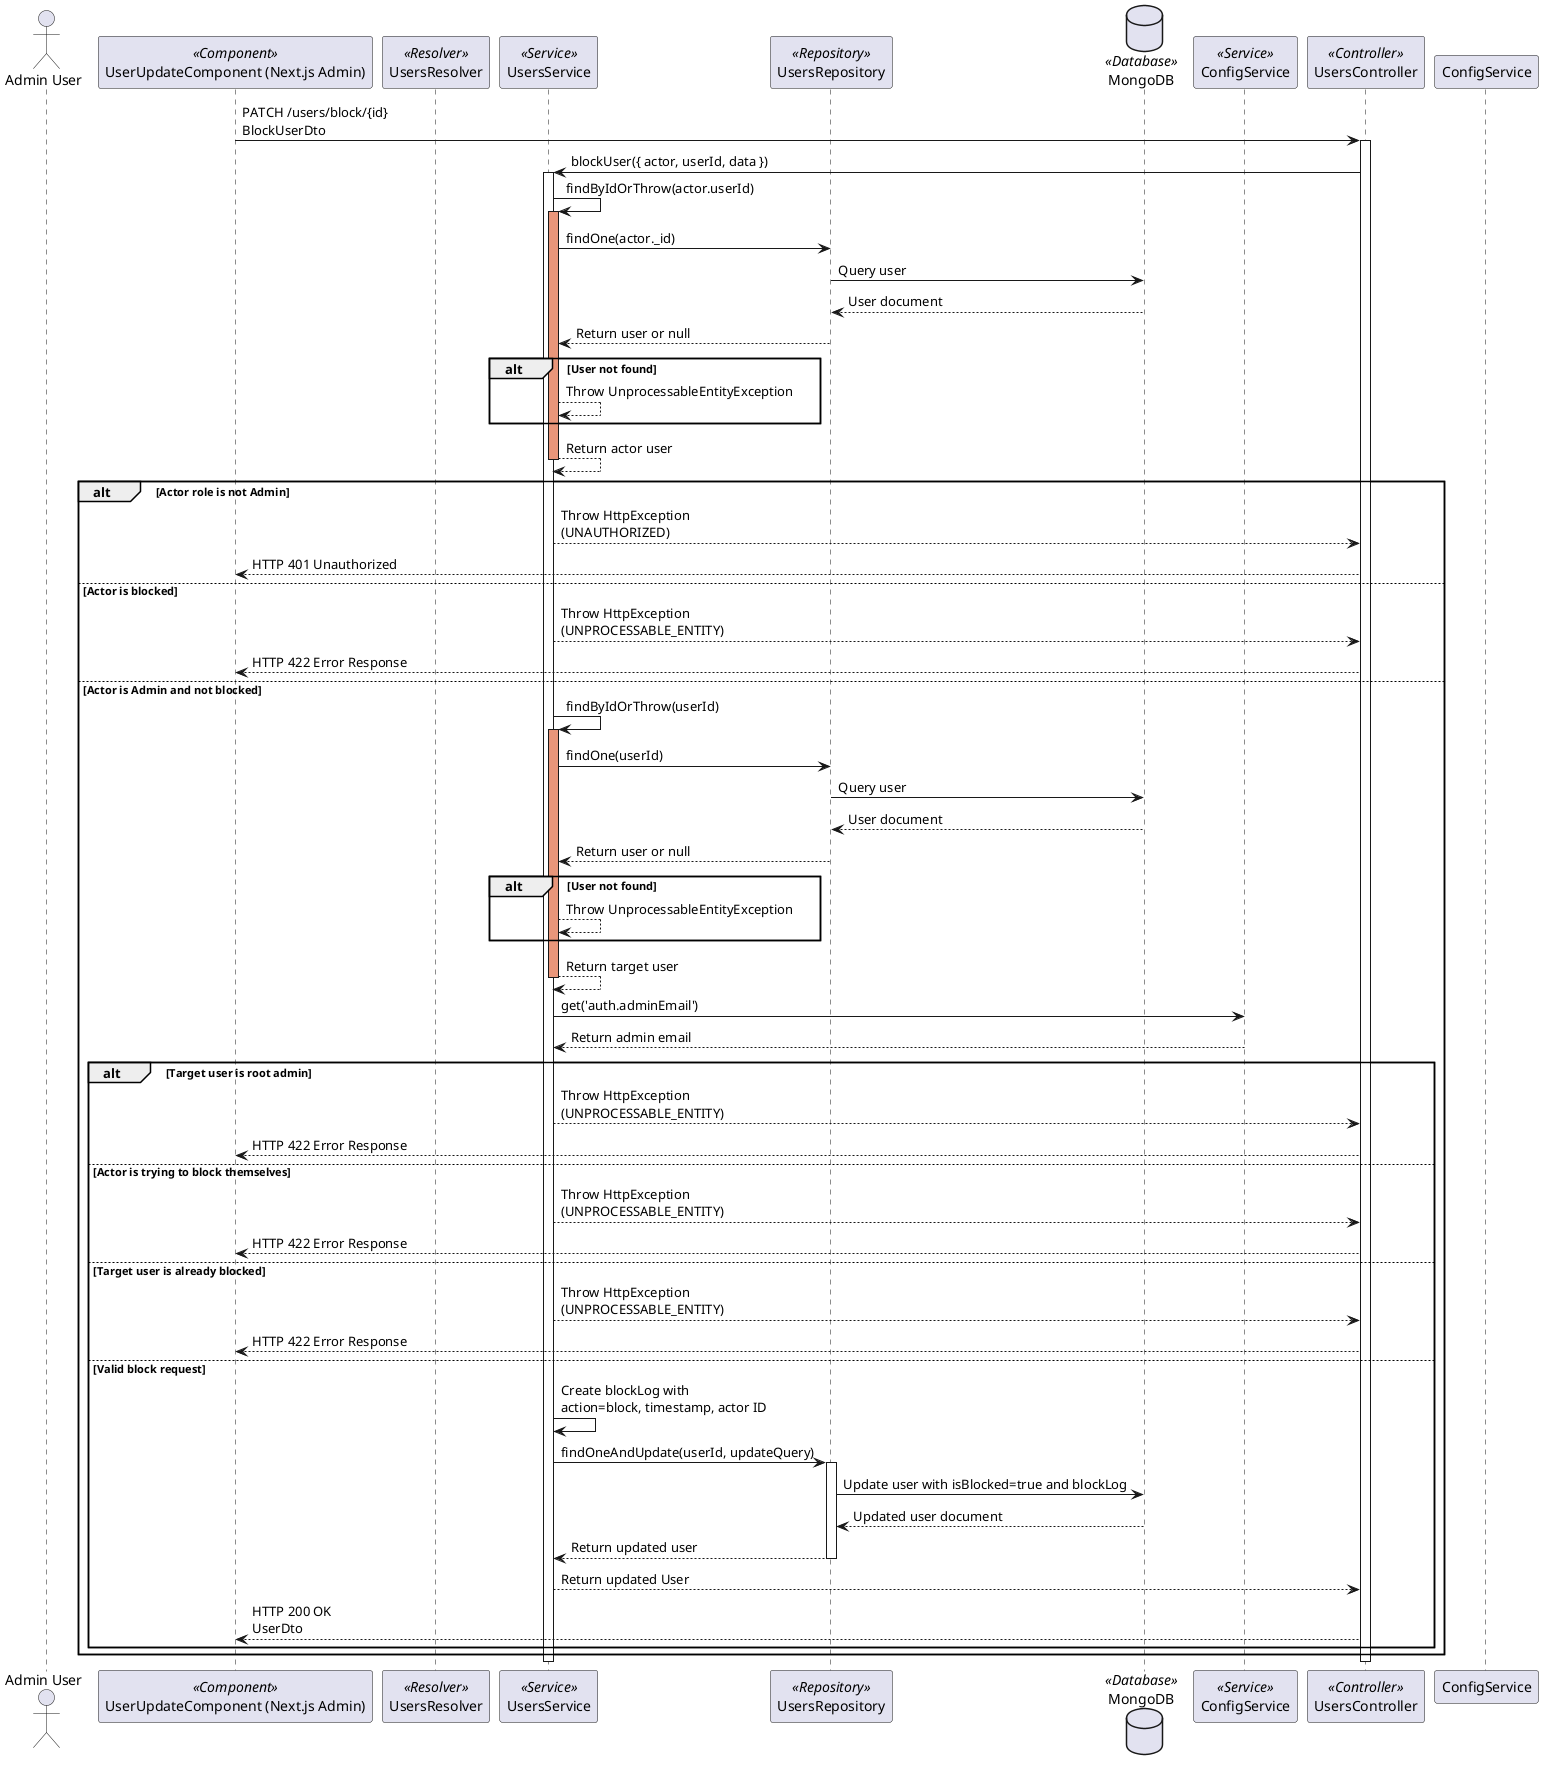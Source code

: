 @startuml User Block Flow

actor "Admin User" as adminUser
participant "UserUpdateComponent (Next.js Admin)" as userUpdateComponent <<Component>>
participant "UsersResolver" as usersResolver <<Resolver>>
participant "UsersService" as usersService <<Service>>
participant "UsersRepository" as usersRepository <<Repository>>
database "MongoDB" as mongoDB <<Database>>
participant "ConfigService" as configService <<Service>>
participant "UsersController" as usersController <<Controller>>



participant "ConfigService" as ConfigService

userUpdateComponent -> usersController: PATCH /users/block/{id}\nBlockUserDto
activate usersController

usersController -> usersService: blockUser({ actor, userId, data })
activate usersService

usersService -> usersService: findByIdOrThrow(actor.userId)
activate usersService #DarkSalmon
usersService -> usersRepository: findOne(actor._id)
usersRepository -> mongoDB: Query user
mongoDB --> usersRepository: User document
usersRepository --> usersService: Return user or null
alt User not found
    usersService --> usersService: Throw UnprocessableEntityException
end
usersService --> usersService: Return actor user
deactivate usersService

alt Actor role is not Admin
    usersService --> usersController: Throw HttpException\n(UNAUTHORIZED)
    usersController --> userUpdateComponent: HTTP 401 Unauthorized
else Actor is blocked
    usersService --> usersController: Throw HttpException\n(UNPROCESSABLE_ENTITY)
    usersController --> userUpdateComponent: HTTP 422 Error Response
else Actor is Admin and not blocked
    usersService -> usersService: findByIdOrThrow(userId)
    activate usersService #DarkSalmon
    usersService -> usersRepository: findOne(userId)
    usersRepository -> mongoDB: Query user
    mongoDB --> usersRepository: User document
    usersRepository --> usersService: Return user or null
    alt User not found
        usersService --> usersService: Throw UnprocessableEntityException
    end
    usersService --> usersService: Return target user
    deactivate usersService

    usersService -> configService: get('auth.adminEmail')
    configService --> usersService: Return admin email

    alt Target user is root admin
        usersService --> usersController: Throw HttpException\n(UNPROCESSABLE_ENTITY)
        usersController --> userUpdateComponent: HTTP 422 Error Response
    else Actor is trying to block themselves
        usersService --> usersController: Throw HttpException\n(UNPROCESSABLE_ENTITY)
        usersController --> userUpdateComponent: HTTP 422 Error Response
    else Target user is already blocked
        usersService --> usersController: Throw HttpException\n(UNPROCESSABLE_ENTITY)
        usersController --> userUpdateComponent: HTTP 422 Error Response
    else Valid block request
        usersService -> usersService: Create blockLog with\naction=block, timestamp, actor ID

        usersService -> usersRepository: findOneAndUpdate(userId, updateQuery)
        activate usersRepository
        usersRepository -> mongoDB: Update user with isBlocked=true and blockLog
        mongoDB --> usersRepository: Updated user document
        usersRepository --> usersService: Return updated user
        deactivate usersRepository

        usersService --> usersController: Return updated User
        usersController --> userUpdateComponent: HTTP 200 OK\nUserDto
    end
end

deactivate usersService
deactivate usersController

@enduml
